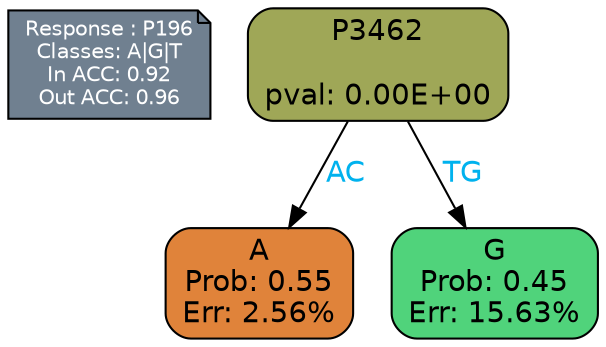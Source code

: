 digraph Tree {
node [shape=box, style="filled, rounded", color="black", fontname=helvetica] ;
graph [ranksep=equally, splines=polylines, bgcolor=transparent, dpi=600] ;
edge [fontname=helvetica] ;
LEGEND [label="Response : P196
Classes: A|G|T
In ACC: 0.92
Out ACC: 0.96
",shape=note,align=left,style=filled,fillcolor="slategray",fontcolor="white",fontsize=10];1 [label="P3462

pval: 0.00E+00", fillcolor="#9fa757"] ;
2 [label="A
Prob: 0.55
Err: 2.56%", fillcolor="#e0833a"] ;
3 [label="G
Prob: 0.45
Err: 15.63%", fillcolor="#50d37b"] ;
1 -> 2 [label="AC",fontcolor=deepskyblue2] ;
1 -> 3 [label="TG",fontcolor=deepskyblue2] ;
{rank = same; 2;3;}{rank = same; LEGEND;1;}}